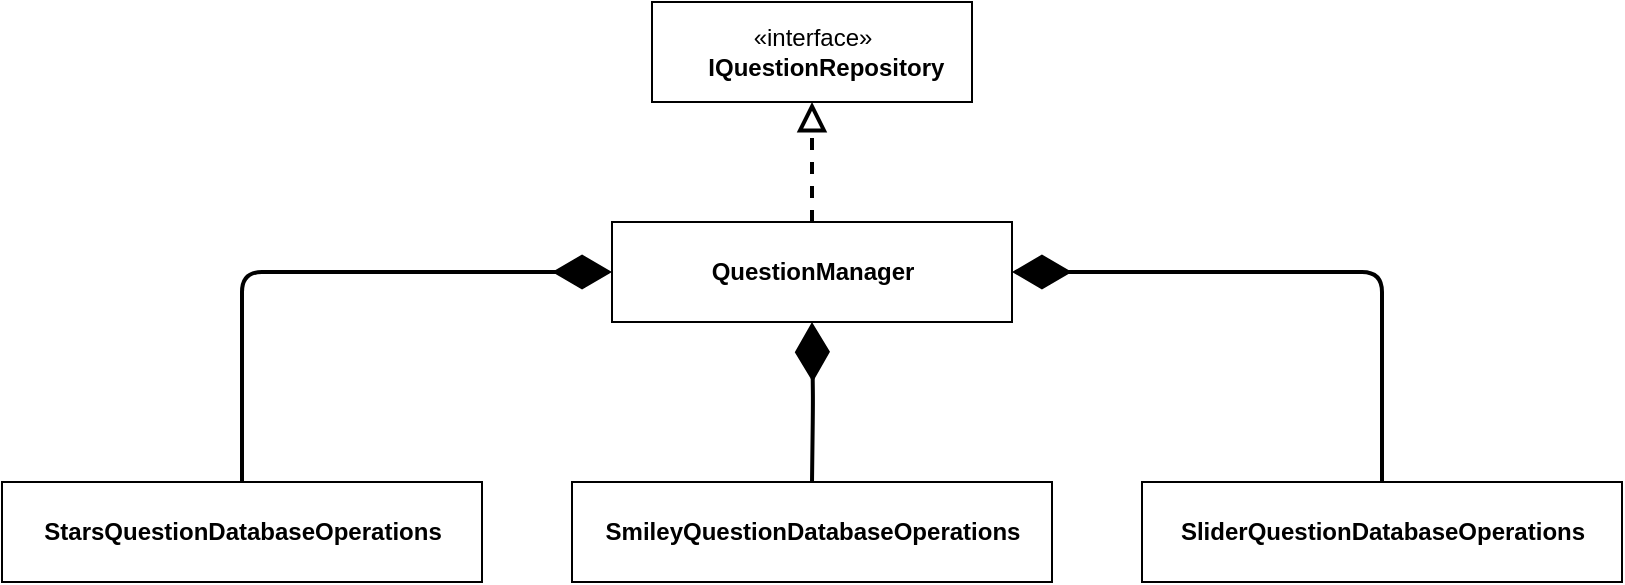 <mxfile version="13.10.2" type="device"><diagram id="PI3NC5IWuktkIRjz6Ryn" name="Page-1"><mxGraphModel dx="1636" dy="838" grid="1" gridSize="10" guides="1" tooltips="1" connect="1" arrows="1" fold="1" page="1" pageScale="1" pageWidth="850" pageHeight="1100" math="0" shadow="0"><root><mxCell id="0"/><mxCell id="1" parent="0"/><mxCell id="z6ByIhCR2qtc3zw741Mb-1" value="«interface»&lt;br&gt;&lt;div&gt;&lt;b&gt;&amp;nbsp; &amp;nbsp; IQuestionRepository&lt;/b&gt;&lt;/div&gt;" style="html=1;" vertex="1" parent="1"><mxGeometry x="345" y="40" width="160" height="50" as="geometry"/></mxCell><mxCell id="z6ByIhCR2qtc3zw741Mb-2" value="&lt;b&gt;QuestionManager&lt;/b&gt;" style="html=1;" vertex="1" parent="1"><mxGeometry x="325" y="150" width="200" height="50" as="geometry"/></mxCell><mxCell id="z6ByIhCR2qtc3zw741Mb-3" value="&lt;b&gt;StarsQuestionDatabaseOperations&lt;/b&gt;" style="html=1;" vertex="1" parent="1"><mxGeometry x="20" y="280" width="240" height="50" as="geometry"/></mxCell><mxCell id="z6ByIhCR2qtc3zw741Mb-4" value="&lt;b&gt;SliderQuestionDatabaseOperations&lt;/b&gt;" style="html=1;" vertex="1" parent="1"><mxGeometry x="590" y="280" width="240" height="50" as="geometry"/></mxCell><mxCell id="z6ByIhCR2qtc3zw741Mb-5" value="&lt;b&gt;SmileyQuestionDatabaseOperations&lt;/b&gt;" style="html=1;" vertex="1" parent="1"><mxGeometry x="305" y="280" width="240" height="50" as="geometry"/></mxCell><mxCell id="z6ByIhCR2qtc3zw741Mb-6" value="" style="endArrow=diamondThin;endFill=1;endSize=24;html=1;entryX=0;entryY=0.5;entryDx=0;entryDy=0;exitX=0.5;exitY=0;exitDx=0;exitDy=0;edgeStyle=orthogonalEdgeStyle;strokeWidth=2;" edge="1" parent="1" source="z6ByIhCR2qtc3zw741Mb-3" target="z6ByIhCR2qtc3zw741Mb-2"><mxGeometry width="160" relative="1" as="geometry"><mxPoint x="340" y="330" as="sourcePoint"/><mxPoint x="500" y="330" as="targetPoint"/></mxGeometry></mxCell><mxCell id="z6ByIhCR2qtc3zw741Mb-7" value="" style="endArrow=diamondThin;endFill=1;endSize=24;html=1;entryX=0.5;entryY=1;entryDx=0;entryDy=0;edgeStyle=orthogonalEdgeStyle;strokeWidth=2;" edge="1" parent="1" target="z6ByIhCR2qtc3zw741Mb-2"><mxGeometry width="160" relative="1" as="geometry"><mxPoint x="425" y="280" as="sourcePoint"/><mxPoint x="335" y="185" as="targetPoint"/></mxGeometry></mxCell><mxCell id="z6ByIhCR2qtc3zw741Mb-8" value="" style="endArrow=diamondThin;endFill=1;endSize=24;html=1;entryX=1;entryY=0.5;entryDx=0;entryDy=0;exitX=0.5;exitY=0;exitDx=0;exitDy=0;edgeStyle=orthogonalEdgeStyle;strokeWidth=2;" edge="1" parent="1" source="z6ByIhCR2qtc3zw741Mb-4" target="z6ByIhCR2qtc3zw741Mb-2"><mxGeometry width="160" relative="1" as="geometry"><mxPoint x="160" y="300" as="sourcePoint"/><mxPoint x="345" y="195" as="targetPoint"/></mxGeometry></mxCell><mxCell id="z6ByIhCR2qtc3zw741Mb-9" style="edgeStyle=orthogonalEdgeStyle;rounded=0;orthogonalLoop=1;jettySize=auto;html=1;entryX=0.5;entryY=1;entryDx=0;entryDy=0;dashed=1;endArrow=block;endFill=0;endSize=10;strokeWidth=2;exitX=0.5;exitY=0;exitDx=0;exitDy=0;" edge="1" parent="1" source="z6ByIhCR2qtc3zw741Mb-2" target="z6ByIhCR2qtc3zw741Mb-1"><mxGeometry relative="1" as="geometry"><mxPoint x="80" y="173" as="sourcePoint"/><mxPoint x="160" y="172.5" as="targetPoint"/><Array as="points"><mxPoint x="425" y="150"/></Array></mxGeometry></mxCell></root></mxGraphModel></diagram></mxfile>